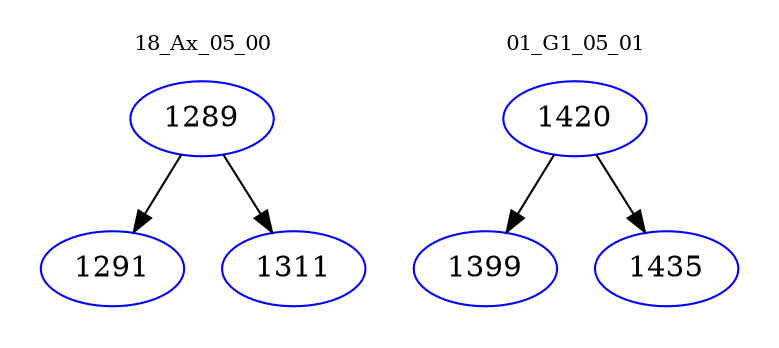 digraph{
subgraph cluster_0 {
color = white
label = "18_Ax_05_00";
fontsize=10;
T0_1289 [label="1289", color="blue"]
T0_1289 -> T0_1291 [color="black"]
T0_1291 [label="1291", color="blue"]
T0_1289 -> T0_1311 [color="black"]
T0_1311 [label="1311", color="blue"]
}
subgraph cluster_1 {
color = white
label = "01_G1_05_01";
fontsize=10;
T1_1420 [label="1420", color="blue"]
T1_1420 -> T1_1399 [color="black"]
T1_1399 [label="1399", color="blue"]
T1_1420 -> T1_1435 [color="black"]
T1_1435 [label="1435", color="blue"]
}
}
